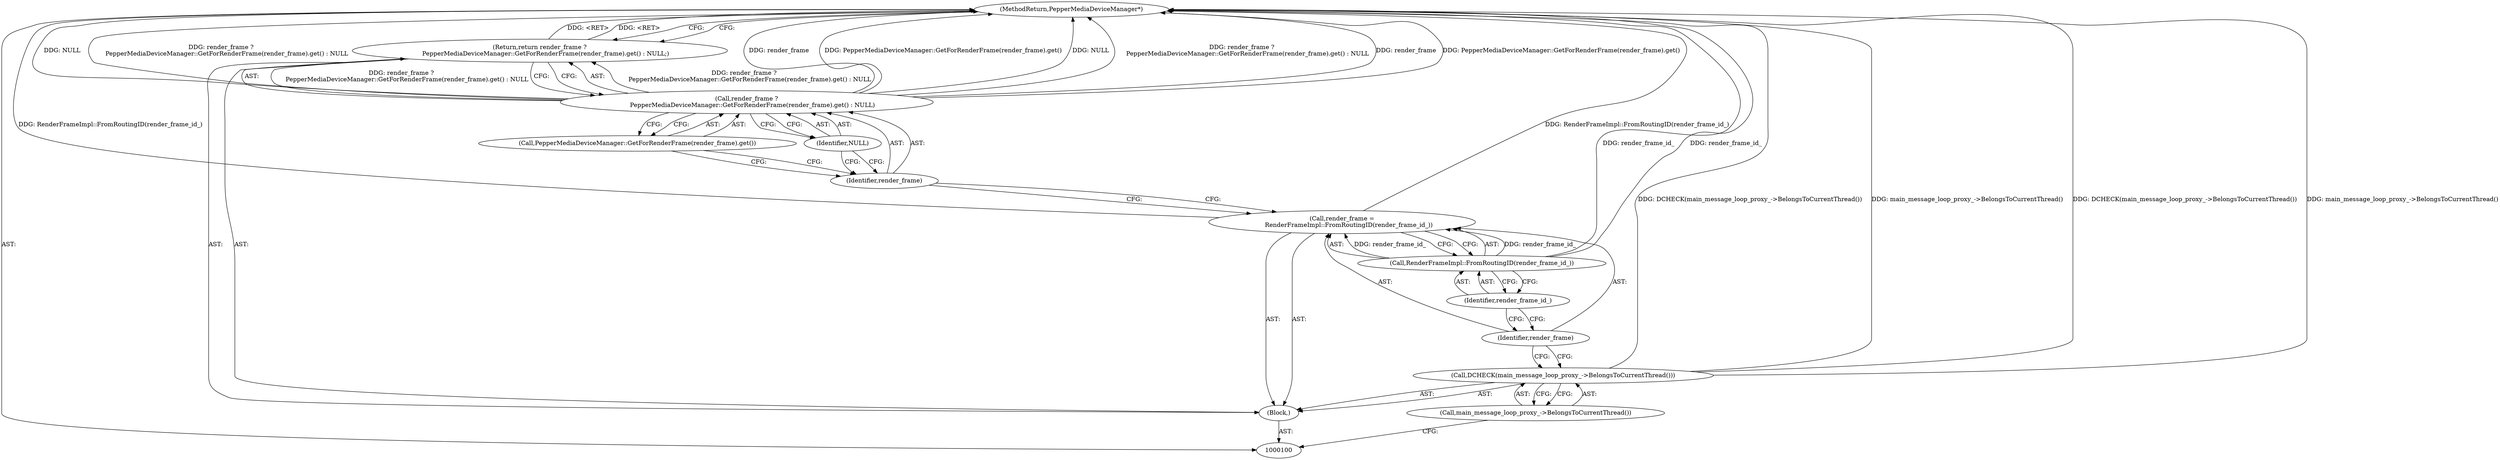 digraph "0_Chrome_3a2cf7d1376ae33054b878232fb38b8fbed29e31_4" {
"1000113" [label="(MethodReturn,PepperMediaDeviceManager*)"];
"1000101" [label="(Block,)"];
"1000102" [label="(Call,DCHECK(main_message_loop_proxy_->BelongsToCurrentThread()))"];
"1000103" [label="(Call,main_message_loop_proxy_->BelongsToCurrentThread())"];
"1000104" [label="(Call,render_frame =\n       RenderFrameImpl::FromRoutingID(render_frame_id_))"];
"1000105" [label="(Identifier,render_frame)"];
"1000107" [label="(Identifier,render_frame_id_)"];
"1000106" [label="(Call,RenderFrameImpl::FromRoutingID(render_frame_id_))"];
"1000109" [label="(Call,render_frame ?\n      PepperMediaDeviceManager::GetForRenderFrame(render_frame).get() : NULL)"];
"1000110" [label="(Identifier,render_frame)"];
"1000108" [label="(Return,return render_frame ?\n      PepperMediaDeviceManager::GetForRenderFrame(render_frame).get() : NULL;)"];
"1000111" [label="(Call,PepperMediaDeviceManager::GetForRenderFrame(render_frame).get())"];
"1000112" [label="(Identifier,NULL)"];
"1000113" -> "1000100"  [label="AST: "];
"1000113" -> "1000108"  [label="CFG: "];
"1000108" -> "1000113"  [label="DDG: <RET>"];
"1000106" -> "1000113"  [label="DDG: render_frame_id_"];
"1000102" -> "1000113"  [label="DDG: main_message_loop_proxy_->BelongsToCurrentThread()"];
"1000102" -> "1000113"  [label="DDG: DCHECK(main_message_loop_proxy_->BelongsToCurrentThread())"];
"1000109" -> "1000113"  [label="DDG: render_frame"];
"1000109" -> "1000113"  [label="DDG: PepperMediaDeviceManager::GetForRenderFrame(render_frame).get()"];
"1000109" -> "1000113"  [label="DDG: NULL"];
"1000109" -> "1000113"  [label="DDG: render_frame ?\n      PepperMediaDeviceManager::GetForRenderFrame(render_frame).get() : NULL"];
"1000104" -> "1000113"  [label="DDG: RenderFrameImpl::FromRoutingID(render_frame_id_)"];
"1000101" -> "1000100"  [label="AST: "];
"1000102" -> "1000101"  [label="AST: "];
"1000104" -> "1000101"  [label="AST: "];
"1000108" -> "1000101"  [label="AST: "];
"1000102" -> "1000101"  [label="AST: "];
"1000102" -> "1000103"  [label="CFG: "];
"1000103" -> "1000102"  [label="AST: "];
"1000105" -> "1000102"  [label="CFG: "];
"1000102" -> "1000113"  [label="DDG: main_message_loop_proxy_->BelongsToCurrentThread()"];
"1000102" -> "1000113"  [label="DDG: DCHECK(main_message_loop_proxy_->BelongsToCurrentThread())"];
"1000103" -> "1000102"  [label="AST: "];
"1000103" -> "1000100"  [label="CFG: "];
"1000102" -> "1000103"  [label="CFG: "];
"1000104" -> "1000101"  [label="AST: "];
"1000104" -> "1000106"  [label="CFG: "];
"1000105" -> "1000104"  [label="AST: "];
"1000106" -> "1000104"  [label="AST: "];
"1000110" -> "1000104"  [label="CFG: "];
"1000104" -> "1000113"  [label="DDG: RenderFrameImpl::FromRoutingID(render_frame_id_)"];
"1000106" -> "1000104"  [label="DDG: render_frame_id_"];
"1000105" -> "1000104"  [label="AST: "];
"1000105" -> "1000102"  [label="CFG: "];
"1000107" -> "1000105"  [label="CFG: "];
"1000107" -> "1000106"  [label="AST: "];
"1000107" -> "1000105"  [label="CFG: "];
"1000106" -> "1000107"  [label="CFG: "];
"1000106" -> "1000104"  [label="AST: "];
"1000106" -> "1000107"  [label="CFG: "];
"1000107" -> "1000106"  [label="AST: "];
"1000104" -> "1000106"  [label="CFG: "];
"1000106" -> "1000113"  [label="DDG: render_frame_id_"];
"1000106" -> "1000104"  [label="DDG: render_frame_id_"];
"1000109" -> "1000108"  [label="AST: "];
"1000109" -> "1000111"  [label="CFG: "];
"1000109" -> "1000112"  [label="CFG: "];
"1000110" -> "1000109"  [label="AST: "];
"1000111" -> "1000109"  [label="AST: "];
"1000112" -> "1000109"  [label="AST: "];
"1000108" -> "1000109"  [label="CFG: "];
"1000109" -> "1000113"  [label="DDG: render_frame"];
"1000109" -> "1000113"  [label="DDG: PepperMediaDeviceManager::GetForRenderFrame(render_frame).get()"];
"1000109" -> "1000113"  [label="DDG: NULL"];
"1000109" -> "1000113"  [label="DDG: render_frame ?\n      PepperMediaDeviceManager::GetForRenderFrame(render_frame).get() : NULL"];
"1000109" -> "1000108"  [label="DDG: render_frame ?\n      PepperMediaDeviceManager::GetForRenderFrame(render_frame).get() : NULL"];
"1000110" -> "1000109"  [label="AST: "];
"1000110" -> "1000104"  [label="CFG: "];
"1000111" -> "1000110"  [label="CFG: "];
"1000112" -> "1000110"  [label="CFG: "];
"1000108" -> "1000101"  [label="AST: "];
"1000108" -> "1000109"  [label="CFG: "];
"1000109" -> "1000108"  [label="AST: "];
"1000113" -> "1000108"  [label="CFG: "];
"1000108" -> "1000113"  [label="DDG: <RET>"];
"1000109" -> "1000108"  [label="DDG: render_frame ?\n      PepperMediaDeviceManager::GetForRenderFrame(render_frame).get() : NULL"];
"1000111" -> "1000109"  [label="AST: "];
"1000111" -> "1000110"  [label="CFG: "];
"1000109" -> "1000111"  [label="CFG: "];
"1000112" -> "1000109"  [label="AST: "];
"1000112" -> "1000110"  [label="CFG: "];
"1000109" -> "1000112"  [label="CFG: "];
}
